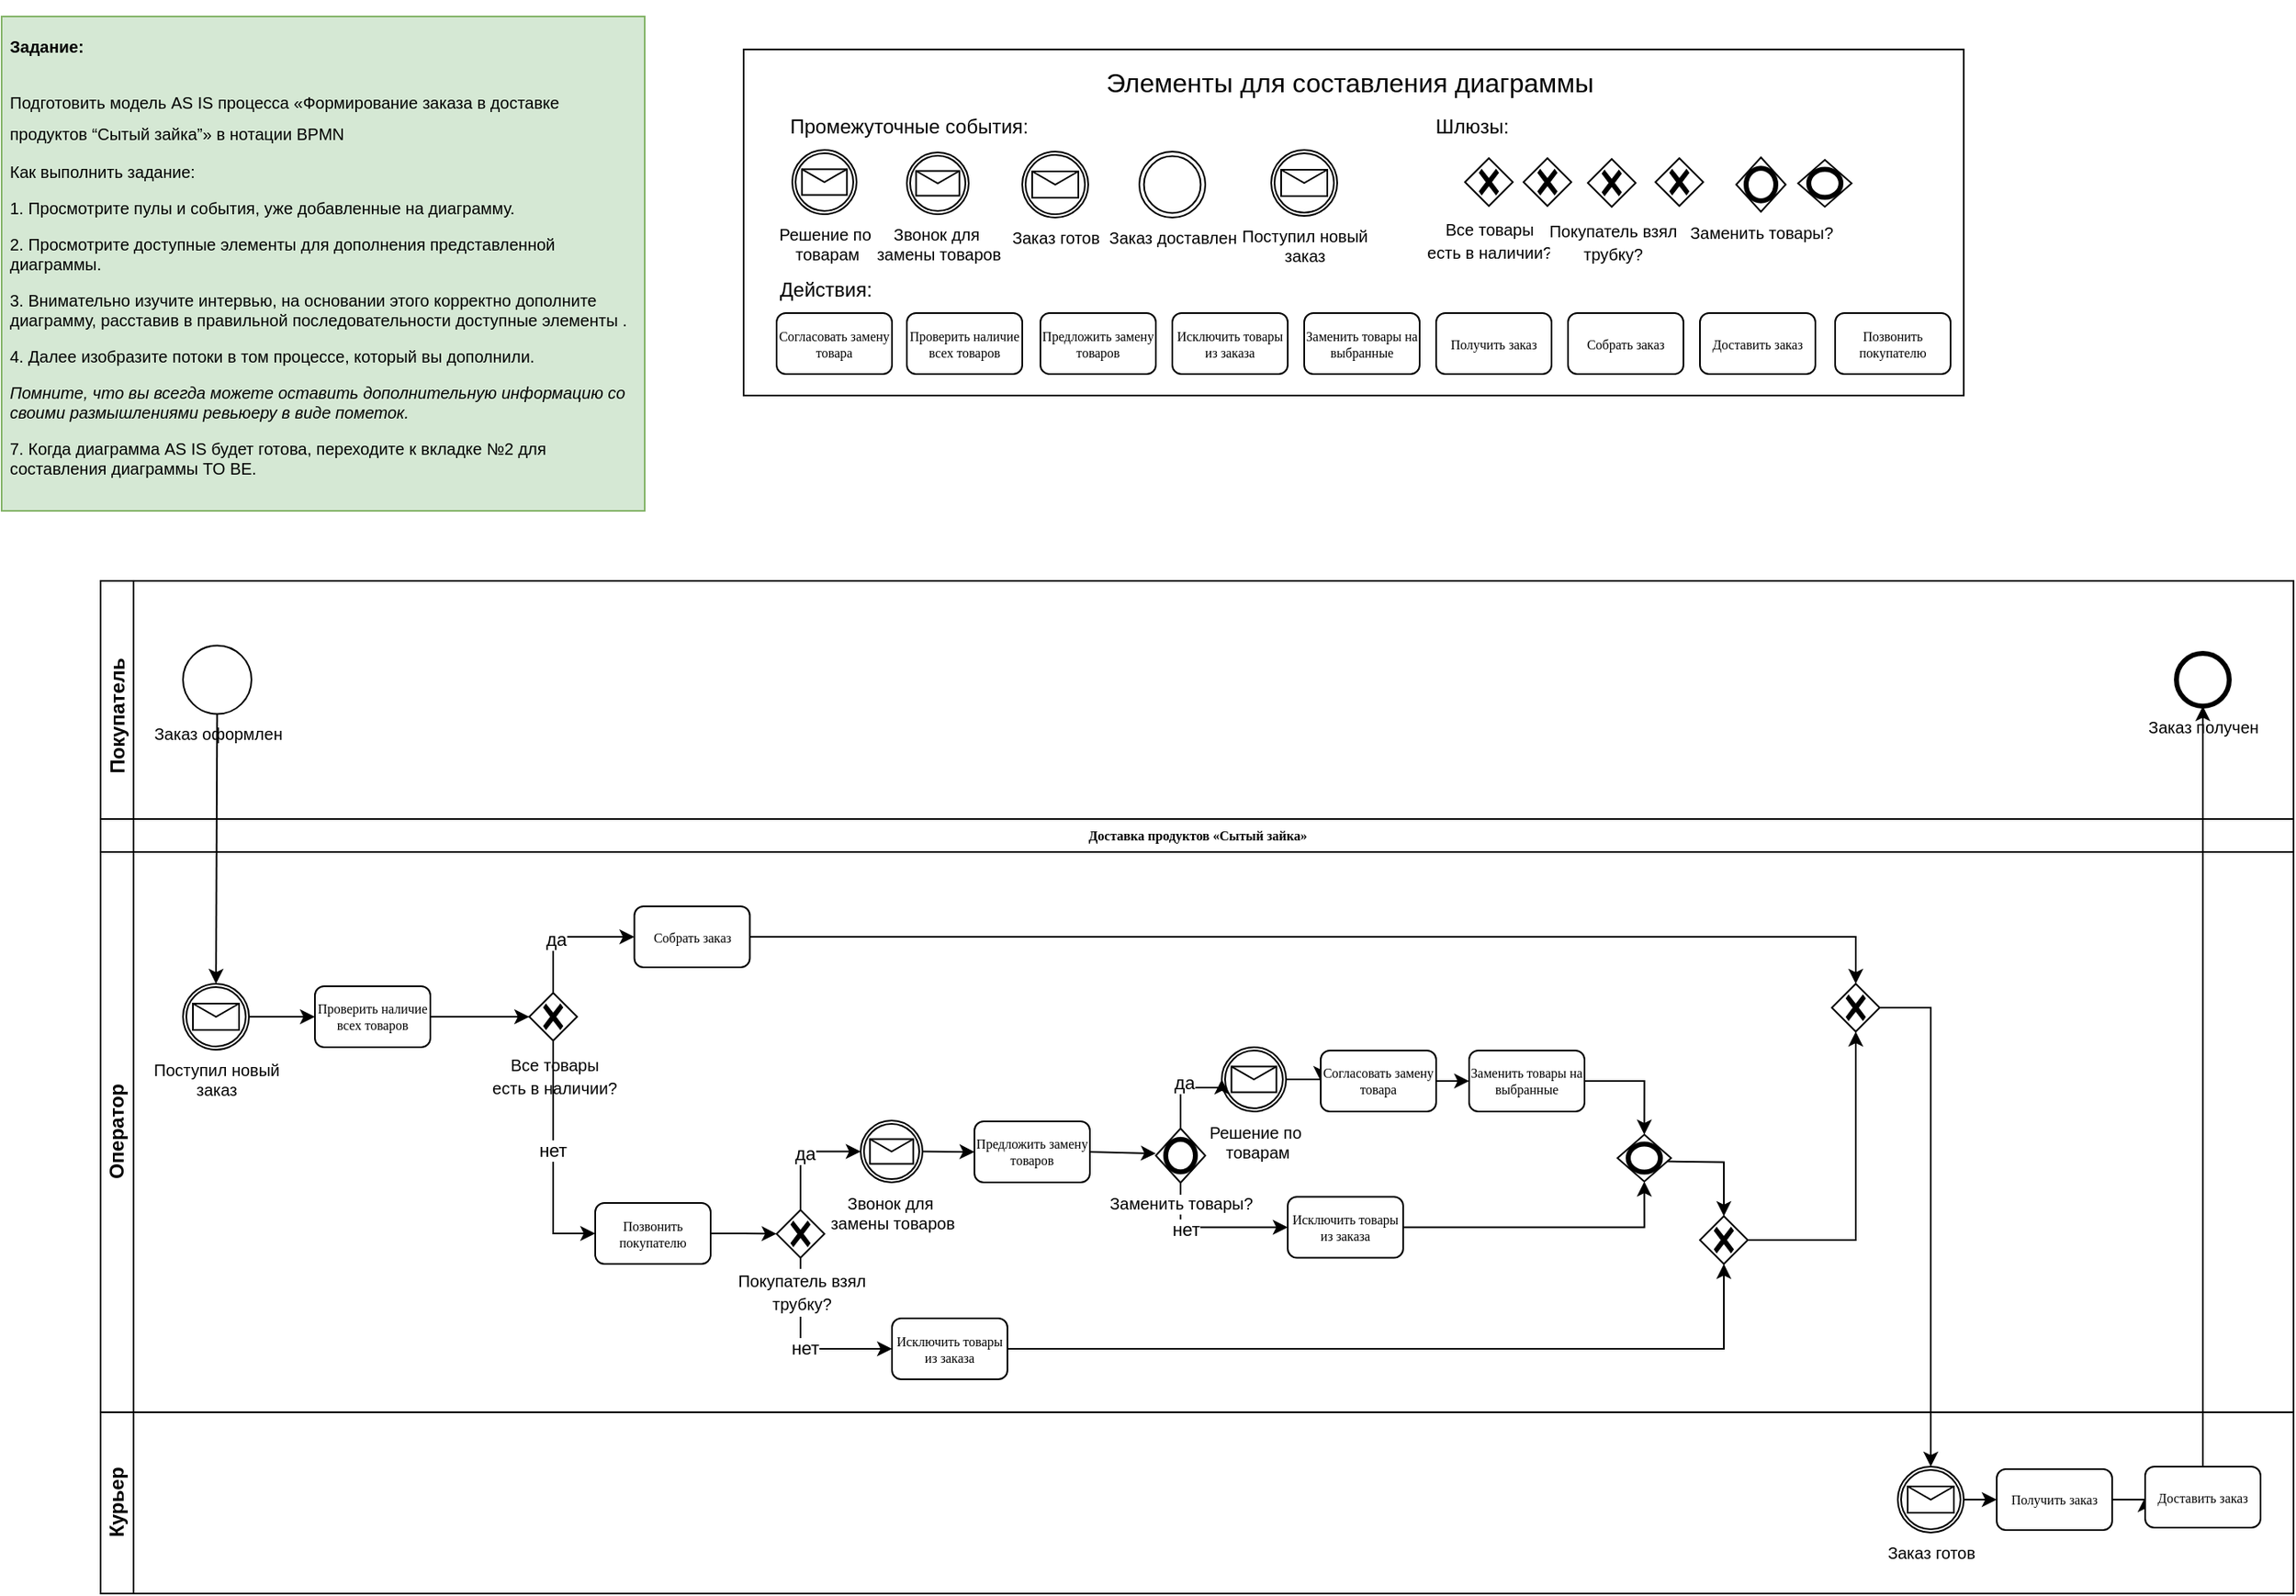<mxfile version="24.7.13" pages="3">
  <diagram name="AS IS" id="c7488fd3-1785-93aa-aadb-54a6760d102a">
    <mxGraphModel dx="1075" dy="453" grid="1" gridSize="10" guides="1" tooltips="1" connect="1" arrows="1" fold="1" page="1" pageScale="1" pageWidth="1100" pageHeight="850" background="none" math="0" shadow="0">
      <root>
        <mxCell id="0" />
        <mxCell id="1" parent="0" />
        <mxCell id="2b4e8129b02d487f-1" value="Доставка продуктов&amp;nbsp;«Сытый зайка»" style="swimlane;html=1;childLayout=stackLayout;horizontal=1;startSize=20;horizontalStack=0;rounded=0;shadow=0;labelBackgroundColor=none;strokeWidth=1;fontFamily=Verdana;fontSize=8;align=center;" parent="1" vertex="1">
          <mxGeometry x="70" y="497" width="1330" height="470" as="geometry" />
        </mxCell>
        <mxCell id="2b4e8129b02d487f-2" value="Оператор" style="swimlane;html=1;startSize=20;horizontal=0;" parent="2b4e8129b02d487f-1" vertex="1">
          <mxGeometry y="20" width="1330" height="340" as="geometry" />
        </mxCell>
        <mxCell id="2b4e8129b02d487f-20" style="edgeStyle=orthogonalEdgeStyle;rounded=0;html=1;labelBackgroundColor=none;startArrow=none;startFill=0;startSize=5;endArrow=classicThin;endFill=1;endSize=5;jettySize=auto;orthogonalLoop=1;strokeWidth=1;fontFamily=Verdana;fontSize=8" parent="2b4e8129b02d487f-2" edge="1">
          <mxGeometry relative="1" as="geometry">
            <mxPoint x="330.0" y="75.034" as="targetPoint" />
          </mxGeometry>
        </mxCell>
        <mxCell id="shUS-IorUKprp9txJhL_-51" value="Поступил новый&lt;br style=&quot;border-color: var(--border-color);&quot;&gt;заказ" style="points=[[0.145,0.145,0],[0.5,0,0],[0.855,0.145,0],[1,0.5,0],[0.855,0.855,0],[0.5,1,0],[0.145,0.855,0],[0,0.5,0]];shape=mxgraph.bpmn.event;html=1;verticalLabelPosition=bottom;labelBackgroundColor=#ffffff;verticalAlign=top;align=center;perimeter=ellipsePerimeter;outlineConnect=0;aspect=fixed;outline=catching;symbol=message;fontSize=10;" vertex="1" parent="2b4e8129b02d487f-2">
          <mxGeometry x="50" y="80" width="40" height="40" as="geometry" />
        </mxCell>
        <mxCell id="shUS-IorUKprp9txJhL_-142" style="edgeStyle=orthogonalEdgeStyle;rounded=0;orthogonalLoop=1;jettySize=auto;html=1;entryX=0;entryY=0.5;entryDx=0;entryDy=0;exitX=0.5;exitY=0;exitDx=0;exitDy=0;exitPerimeter=0;" edge="1" parent="2b4e8129b02d487f-2" source="shUS-IorUKprp9txJhL_-54" target="shUS-IorUKprp9txJhL_-141">
          <mxGeometry relative="1" as="geometry" />
        </mxCell>
        <mxCell id="shUS-IorUKprp9txJhL_-143" value="да" style="edgeLabel;html=1;align=center;verticalAlign=middle;resizable=0;points=[];" vertex="1" connectable="0" parent="shUS-IorUKprp9txJhL_-142">
          <mxGeometry x="-0.147" y="-1" relative="1" as="geometry">
            <mxPoint as="offset" />
          </mxGeometry>
        </mxCell>
        <mxCell id="shUS-IorUKprp9txJhL_-54" value="&lt;font style=&quot;font-size: 10px;&quot;&gt;Все товары&lt;br&gt;есть в наличии?&lt;/font&gt;" style="points=[[0.25,0.25,0],[0.5,0,0],[0.75,0.25,0],[1,0.5,0],[0.75,0.75,0],[0.5,1,0],[0.25,0.75,0],[0,0.5,0]];shape=mxgraph.bpmn.gateway2;html=1;verticalLabelPosition=bottom;labelBackgroundColor=#ffffff;verticalAlign=top;align=center;perimeter=rhombusPerimeter;outlineConnect=0;outline=none;symbol=none;gwType=exclusive;strokeWidth=1;fillColor=none;" vertex="1" parent="2b4e8129b02d487f-2">
          <mxGeometry x="260" y="85.5" width="29" height="29" as="geometry" />
        </mxCell>
        <mxCell id="shUS-IorUKprp9txJhL_-55" value="" style="endArrow=classic;html=1;rounded=0;entryX=0;entryY=0.5;entryDx=0;entryDy=0;entryPerimeter=0;exitX=1;exitY=0.5;exitDx=0;exitDy=0;exitPerimeter=0;" edge="1" parent="2b4e8129b02d487f-2" source="shUS-IorUKprp9txJhL_-113" target="shUS-IorUKprp9txJhL_-54">
          <mxGeometry width="50" height="50" relative="1" as="geometry">
            <mxPoint x="90" y="98" as="sourcePoint" />
            <mxPoint x="140" y="48" as="targetPoint" />
          </mxGeometry>
        </mxCell>
        <mxCell id="shUS-IorUKprp9txJhL_-108" value="" style="points=[[0.25,0.25,0],[0.5,0,0],[0.75,0.25,0],[1,0.5,0],[0.75,0.75,0],[0.5,1,0],[0.25,0.75,0],[0,0.5,0]];shape=mxgraph.bpmn.gateway2;html=1;verticalLabelPosition=bottom;labelBackgroundColor=#ffffff;verticalAlign=top;align=center;perimeter=rhombusPerimeter;outlineConnect=0;outline=none;symbol=none;gwType=exclusive;strokeWidth=1;fillColor=none;" vertex="1" parent="2b4e8129b02d487f-2">
          <mxGeometry x="1050" y="80" width="29" height="29" as="geometry" />
        </mxCell>
        <mxCell id="shUS-IorUKprp9txJhL_-111" style="edgeStyle=orthogonalEdgeStyle;rounded=0;orthogonalLoop=1;jettySize=auto;html=1;exitX=0.5;exitY=1;exitDx=0;exitDy=0;exitPerimeter=0;entryX=0;entryY=0.5;entryDx=0;entryDy=0;" edge="1" parent="2b4e8129b02d487f-2" source="shUS-IorUKprp9txJhL_-54" target="shUS-IorUKprp9txJhL_-151">
          <mxGeometry relative="1" as="geometry">
            <mxPoint x="310" y="231.75" as="targetPoint" />
          </mxGeometry>
        </mxCell>
        <mxCell id="shUS-IorUKprp9txJhL_-115" value="нет" style="edgeLabel;html=1;align=center;verticalAlign=middle;resizable=0;points=[];" vertex="1" connectable="0" parent="shUS-IorUKprp9txJhL_-111">
          <mxGeometry x="-0.064" y="-1" relative="1" as="geometry">
            <mxPoint as="offset" />
          </mxGeometry>
        </mxCell>
        <mxCell id="shUS-IorUKprp9txJhL_-113" value="Проверить наличие всех товаров&lt;span style=&quot;color: rgba(0, 0, 0, 0); font-family: monospace; font-size: 0px; text-align: start; text-wrap: nowrap;&quot;&gt;%3CmxGraphModel%3E%3Croot%3E%3CmxCell%20id%3D%220%22%2F%3E%3CmxCell%20id%3D%221%22%20parent%3D%220%22%2F%3E%3CmxCell%20id%3D%222%22%20value%3D%22%D0%97%D0%B2%D0%BE%D0%BD%D0%BE%D0%BA%20%D0%B4%D0%BB%D1%8F%26amp%3Bnbsp%3B%26lt%3Bbr%20style%3D%26quot%3Bborder-color%3A%20var(--border-color)%3B%26quot%3B%26gt%3B%26lt%3Bfont%20style%3D%26quot%3Bborder-color%3A%20var(--border-color)%3B%26quot%3B%26gt%3B%D0%B7%D0%B0%D0%BC%D0%B5%D0%BD%D1%8B%20%D1%82%D0%BE%D0%B2%D0%B0%D1%80%D0%BE%D0%B2%26lt%3B%2Ffont%26gt%3B%22%20style%3D%22points%3D%5B%5B0.145%2C0.145%2C0%5D%2C%5B0.5%2C0%2C0%5D%2C%5B0.855%2C0.145%2C0%5D%2C%5B1%2C0.5%2C0%5D%2C%5B0.855%2C0.855%2C0%5D%2C%5B0.5%2C1%2C0%5D%2C%5B0.145%2C0.855%2C0%5D%2C%5B0%2C0.5%2C0%5D%5D%3Bshape%3Dmxgraph.bpmn.event%3Bhtml%3D1%3BverticalLabelPosition%3Dbottom%3BlabelBackgroundColor%3D%23ffffff%3BverticalAlign%3Dtop%3Balign%3Dcenter%3Bperimeter%3DellipsePerimeter%3BoutlineConnect%3D0%3Baspect%3Dfixed%3Boutline%3Dcatching%3Bsymbol%3Dmessage%3BfontSize%3D10%3B%22%20vertex%3D%221%22%20parent%3D%221%22%3E%3CmxGeometry%20x%3D%22559%22%20y%3D%2292.5%22%20width%3D%2237.5%22%20height%3D%2237.5%22%20as%3D%22geometry%22%2F%3E%3C%2FmxCell%3E%3C%2Froot%3E%3C%2FmxGraphModel%3E&lt;/span&gt;" style="rounded=1;whiteSpace=wrap;html=1;shadow=0;labelBackgroundColor=none;strokeWidth=1;fontFamily=Verdana;fontSize=8;align=center;" vertex="1" parent="2b4e8129b02d487f-2">
          <mxGeometry x="130" y="81.5" width="70" height="37" as="geometry" />
        </mxCell>
        <mxCell id="shUS-IorUKprp9txJhL_-114" value="" style="endArrow=classic;html=1;rounded=0;entryX=0;entryY=0.5;entryDx=0;entryDy=0;entryPerimeter=0;exitX=1;exitY=0.5;exitDx=0;exitDy=0;exitPerimeter=0;" edge="1" parent="2b4e8129b02d487f-2" source="shUS-IorUKprp9txJhL_-51" target="shUS-IorUKprp9txJhL_-113">
          <mxGeometry width="50" height="50" relative="1" as="geometry">
            <mxPoint x="160" y="617" as="sourcePoint" />
            <mxPoint x="330" y="617" as="targetPoint" />
          </mxGeometry>
        </mxCell>
        <mxCell id="shUS-IorUKprp9txJhL_-141" value="Собрать заказ" style="rounded=1;whiteSpace=wrap;html=1;shadow=0;labelBackgroundColor=none;strokeWidth=1;fontFamily=Verdana;fontSize=8;align=center;" vertex="1" parent="2b4e8129b02d487f-2">
          <mxGeometry x="323.75" y="33" width="70" height="37" as="geometry" />
        </mxCell>
        <mxCell id="JuGA9uo2uOLxQDSCTEVF-2" value="Покупатель" style="swimlane;startSize=20;horizontal=0;html=1;whiteSpace=wrap;strokeWidth=1;fillColor=none;" parent="2b4e8129b02d487f-2" vertex="1">
          <mxGeometry y="-164.5" width="1330" height="164.5" as="geometry" />
        </mxCell>
        <mxCell id="JuGA9uo2uOLxQDSCTEVF-29" value="Заказ получен" style="points=[[0.145,0.145,0],[0.5,0,0],[0.855,0.145,0],[1,0.5,0],[0.855,0.855,0],[0.5,1,0],[0.145,0.855,0],[0,0.5,0]];shape=mxgraph.bpmn.event;html=1;verticalLabelPosition=bottom;labelBackgroundColor=#ffffff;verticalAlign=top;align=center;perimeter=ellipsePerimeter;outlineConnect=0;aspect=fixed;outline=end;symbol=terminate2;strokeWidth=1;fontSize=10;fillColor=none;" parent="JuGA9uo2uOLxQDSCTEVF-2" vertex="1">
          <mxGeometry x="1259" y="44" width="32" height="32" as="geometry" />
        </mxCell>
        <mxCell id="Usv9IhuviYST43XJOTmN-9" value="Заказ оформлен" style="points=[[0.145,0.145,0],[0.5,0,0],[0.855,0.145,0],[1,0.5,0],[0.855,0.855,0],[0.5,1,0],[0.145,0.855,0],[0,0.5,0]];shape=mxgraph.bpmn.event;html=1;verticalLabelPosition=bottom;labelBackgroundColor=#ffffff;verticalAlign=top;align=center;perimeter=ellipsePerimeter;outlineConnect=0;aspect=fixed;outline=standard;symbol=general;fontSize=10;" parent="JuGA9uo2uOLxQDSCTEVF-2" vertex="1">
          <mxGeometry x="50" y="39.25" width="41.5" height="41.5" as="geometry" />
        </mxCell>
        <mxCell id="shUS-IorUKprp9txJhL_-52" value="" style="endArrow=classic;html=1;rounded=0;entryX=0.5;entryY=0;entryDx=0;entryDy=0;entryPerimeter=0;" edge="1" parent="2b4e8129b02d487f-2" source="Usv9IhuviYST43XJOTmN-9" target="shUS-IorUKprp9txJhL_-51">
          <mxGeometry width="50" height="50" relative="1" as="geometry">
            <mxPoint x="80" y="-27" as="sourcePoint" />
            <mxPoint x="70" y="53" as="targetPoint" />
          </mxGeometry>
        </mxCell>
        <mxCell id="shUS-IorUKprp9txJhL_-144" style="edgeStyle=orthogonalEdgeStyle;rounded=0;orthogonalLoop=1;jettySize=auto;html=1;exitX=1;exitY=0.5;exitDx=0;exitDy=0;entryX=0.5;entryY=0;entryDx=0;entryDy=0;entryPerimeter=0;" edge="1" parent="2b4e8129b02d487f-2" source="shUS-IorUKprp9txJhL_-141" target="shUS-IorUKprp9txJhL_-108">
          <mxGeometry relative="1" as="geometry" />
        </mxCell>
        <mxCell id="shUS-IorUKprp9txJhL_-157" style="edgeStyle=orthogonalEdgeStyle;rounded=0;orthogonalLoop=1;jettySize=auto;html=1;exitX=0.5;exitY=1;exitDx=0;exitDy=0;exitPerimeter=0;entryX=0;entryY=0.5;entryDx=0;entryDy=0;" edge="1" parent="2b4e8129b02d487f-2" source="shUS-IorUKprp9txJhL_-146" target="shUS-IorUKprp9txJhL_-156">
          <mxGeometry relative="1" as="geometry" />
        </mxCell>
        <mxCell id="shUS-IorUKprp9txJhL_-158" value="нет" style="edgeLabel;html=1;align=center;verticalAlign=middle;resizable=0;points=[];" vertex="1" connectable="0" parent="shUS-IorUKprp9txJhL_-157">
          <mxGeometry x="0.025" y="1" relative="1" as="geometry">
            <mxPoint as="offset" />
          </mxGeometry>
        </mxCell>
        <mxCell id="shUS-IorUKprp9txJhL_-146" value="&lt;span style=&quot;font-size: 10px;&quot;&gt;Покупатель взял &lt;br&gt;трубку?&lt;/span&gt;" style="points=[[0.25,0.25,0],[0.5,0,0],[0.75,0.25,0],[1,0.5,0],[0.75,0.75,0],[0.5,1,0],[0.25,0.75,0],[0,0.5,0]];shape=mxgraph.bpmn.gateway2;html=1;verticalLabelPosition=bottom;labelBackgroundColor=#ffffff;verticalAlign=top;align=center;perimeter=rhombusPerimeter;outlineConnect=0;outline=none;symbol=none;gwType=exclusive;strokeWidth=1;fillColor=none;" vertex="1" parent="2b4e8129b02d487f-2">
          <mxGeometry x="410" y="217.25" width="29" height="29" as="geometry" />
        </mxCell>
        <mxCell id="shUS-IorUKprp9txJhL_-147" value="" style="edgeStyle=orthogonalEdgeStyle;rounded=0;orthogonalLoop=1;jettySize=auto;html=1;exitX=1;exitY=0.5;exitDx=0;exitDy=0;exitPerimeter=0;entryX=0;entryY=0.5;entryDx=0;entryDy=0;entryPerimeter=0;" edge="1" parent="2b4e8129b02d487f-2" source="shUS-IorUKprp9txJhL_-151" target="shUS-IorUKprp9txJhL_-146">
          <mxGeometry relative="1" as="geometry">
            <mxPoint x="338" y="749" as="sourcePoint" />
            <mxPoint x="605" y="702" as="targetPoint" />
          </mxGeometry>
        </mxCell>
        <mxCell id="shUS-IorUKprp9txJhL_-148" value="" style="points=[[0.25,0.25,0],[0.5,0,0],[0.75,0.25,0],[1,0.5,0],[0.75,0.75,0],[0.5,1,0],[0.25,0.75,0],[0,0.5,0]];shape=mxgraph.bpmn.gateway2;html=1;verticalLabelPosition=bottom;labelBackgroundColor=#ffffff;verticalAlign=top;align=center;perimeter=rhombusPerimeter;outlineConnect=0;outline=none;symbol=none;gwType=exclusive;strokeWidth=1;fillColor=none;" vertex="1" parent="2b4e8129b02d487f-2">
          <mxGeometry x="970" y="221" width="29" height="29" as="geometry" />
        </mxCell>
        <mxCell id="shUS-IorUKprp9txJhL_-151" value="Позвонить покупателю" style="rounded=1;whiteSpace=wrap;html=1;shadow=0;labelBackgroundColor=none;strokeWidth=1;fontFamily=Verdana;fontSize=8;align=center;" vertex="1" parent="2b4e8129b02d487f-2">
          <mxGeometry x="300" y="213" width="70" height="37" as="geometry" />
        </mxCell>
        <mxCell id="shUS-IorUKprp9txJhL_-154" value="Звонок для&amp;nbsp;&lt;br style=&quot;border-color: var(--border-color);&quot;&gt;&lt;font style=&quot;border-color: var(--border-color);&quot;&gt;замены товаров&lt;/font&gt;" style="points=[[0.145,0.145,0],[0.5,0,0],[0.855,0.145,0],[1,0.5,0],[0.855,0.855,0],[0.5,1,0],[0.145,0.855,0],[0,0.5,0]];shape=mxgraph.bpmn.event;html=1;verticalLabelPosition=bottom;labelBackgroundColor=#ffffff;verticalAlign=top;align=center;perimeter=ellipsePerimeter;outlineConnect=0;aspect=fixed;outline=catching;symbol=message;fontSize=10;" vertex="1" parent="2b4e8129b02d487f-2">
          <mxGeometry x="461" y="163" width="37.5" height="37.5" as="geometry" />
        </mxCell>
        <mxCell id="shUS-IorUKprp9txJhL_-156" value="Исключить товары из заказа" style="rounded=1;whiteSpace=wrap;html=1;shadow=0;labelBackgroundColor=none;strokeWidth=1;fontFamily=Verdana;fontSize=8;align=center;" vertex="1" parent="2b4e8129b02d487f-2">
          <mxGeometry x="480" y="283" width="70" height="37" as="geometry" />
        </mxCell>
        <mxCell id="shUS-IorUKprp9txJhL_-159" style="edgeStyle=orthogonalEdgeStyle;rounded=0;orthogonalLoop=1;jettySize=auto;html=1;exitX=0.5;exitY=0;exitDx=0;exitDy=0;exitPerimeter=0;entryX=0;entryY=0.5;entryDx=0;entryDy=0;entryPerimeter=0;" edge="1" parent="2b4e8129b02d487f-2" source="shUS-IorUKprp9txJhL_-146" target="shUS-IorUKprp9txJhL_-154">
          <mxGeometry relative="1" as="geometry" />
        </mxCell>
        <mxCell id="shUS-IorUKprp9txJhL_-160" value="да" style="edgeLabel;html=1;align=center;verticalAlign=middle;resizable=0;points=[];" vertex="1" connectable="0" parent="shUS-IorUKprp9txJhL_-159">
          <mxGeometry x="0.055" y="-1" relative="1" as="geometry">
            <mxPoint as="offset" />
          </mxGeometry>
        </mxCell>
        <mxCell id="shUS-IorUKprp9txJhL_-161" value="Предложить замену товаров" style="rounded=1;whiteSpace=wrap;html=1;shadow=0;labelBackgroundColor=none;strokeWidth=1;fontFamily=Verdana;fontSize=8;align=center;" vertex="1" parent="2b4e8129b02d487f-2">
          <mxGeometry x="530" y="163.5" width="70" height="37" as="geometry" />
        </mxCell>
        <mxCell id="shUS-IorUKprp9txJhL_-165" value="" style="endArrow=classic;html=1;rounded=0;entryX=0;entryY=0.5;entryDx=0;entryDy=0;exitX=1;exitY=0.5;exitDx=0;exitDy=0;exitPerimeter=0;" edge="1" parent="2b4e8129b02d487f-2" source="shUS-IorUKprp9txJhL_-154" target="shUS-IorUKprp9txJhL_-161">
          <mxGeometry width="50" height="50" relative="1" as="geometry">
            <mxPoint x="480" y="273" as="sourcePoint" />
            <mxPoint x="530" y="223" as="targetPoint" />
          </mxGeometry>
        </mxCell>
        <mxCell id="shUS-IorUKprp9txJhL_-166" value="" style="endArrow=classic;html=1;rounded=0;entryX=0;entryY=0.5;entryDx=0;entryDy=0;entryPerimeter=0;exitX=1;exitY=0.5;exitDx=0;exitDy=0;" edge="1" parent="2b4e8129b02d487f-2" source="shUS-IorUKprp9txJhL_-161">
          <mxGeometry width="50" height="50" relative="1" as="geometry">
            <mxPoint x="460" y="283" as="sourcePoint" />
            <mxPoint x="640" y="183" as="targetPoint" />
          </mxGeometry>
        </mxCell>
        <mxCell id="shUS-IorUKprp9txJhL_-169" style="edgeStyle=orthogonalEdgeStyle;rounded=0;orthogonalLoop=1;jettySize=auto;html=1;exitX=1;exitY=0.5;exitDx=0;exitDy=0;entryX=0.5;entryY=0;entryDx=0;entryDy=0;entryPerimeter=0;" edge="1" parent="2b4e8129b02d487f-2" target="shUS-IorUKprp9txJhL_-148">
          <mxGeometry relative="1" as="geometry">
            <mxPoint x="950" y="187.75" as="sourcePoint" />
          </mxGeometry>
        </mxCell>
        <mxCell id="shUS-IorUKprp9txJhL_-170" style="edgeStyle=orthogonalEdgeStyle;rounded=0;orthogonalLoop=1;jettySize=auto;html=1;exitX=1;exitY=0.5;exitDx=0;exitDy=0;entryX=0.5;entryY=1;entryDx=0;entryDy=0;entryPerimeter=0;" edge="1" parent="2b4e8129b02d487f-2" source="shUS-IorUKprp9txJhL_-156" target="shUS-IorUKprp9txJhL_-148">
          <mxGeometry relative="1" as="geometry" />
        </mxCell>
        <mxCell id="shUS-IorUKprp9txJhL_-171" style="edgeStyle=orthogonalEdgeStyle;rounded=0;orthogonalLoop=1;jettySize=auto;html=1;exitX=1;exitY=0.5;exitDx=0;exitDy=0;exitPerimeter=0;entryX=0.5;entryY=1;entryDx=0;entryDy=0;entryPerimeter=0;" edge="1" parent="2b4e8129b02d487f-2" source="shUS-IorUKprp9txJhL_-148" target="shUS-IorUKprp9txJhL_-108">
          <mxGeometry relative="1" as="geometry" />
        </mxCell>
        <mxCell id="shUS-IorUKprp9txJhL_-184" style="edgeStyle=orthogonalEdgeStyle;rounded=0;orthogonalLoop=1;jettySize=auto;html=1;exitX=0.5;exitY=1;exitDx=0;exitDy=0;exitPerimeter=0;entryX=0;entryY=0.5;entryDx=0;entryDy=0;" edge="1" parent="2b4e8129b02d487f-2" source="shUS-IorUKprp9txJhL_-173" target="shUS-IorUKprp9txJhL_-176">
          <mxGeometry relative="1" as="geometry" />
        </mxCell>
        <mxCell id="shUS-IorUKprp9txJhL_-221" value="нет" style="edgeLabel;html=1;align=center;verticalAlign=middle;resizable=0;points=[];" vertex="1" connectable="0" parent="shUS-IorUKprp9txJhL_-184">
          <mxGeometry x="-0.35" y="-1" relative="1" as="geometry">
            <mxPoint as="offset" />
          </mxGeometry>
        </mxCell>
        <mxCell id="shUS-IorUKprp9txJhL_-173" value="Заменить товары?" style="points=[[0.25,0.25,0],[0.5,0,0],[0.75,0.25,0],[1,0.5,0],[0.75,0.75,0],[0.5,1,0],[0.25,0.75,0],[0,0.5,0]];shape=mxgraph.bpmn.gateway2;html=1;verticalLabelPosition=bottom;labelBackgroundColor=#ffffff;verticalAlign=top;align=center;perimeter=rhombusPerimeter;outlineConnect=0;outline=end;symbol=general;strokeWidth=1;fontSize=10;fillColor=none;" vertex="1" parent="2b4e8129b02d487f-2">
          <mxGeometry x="640" y="167.75" width="30" height="33" as="geometry" />
        </mxCell>
        <mxCell id="shUS-IorUKprp9txJhL_-174" value="" style="points=[[0.25,0.25,0],[0.5,0,0],[0.75,0.25,0],[1,0.5,0],[0.75,0.75,0],[0.5,1,0],[0.25,0.75,0],[0,0.5,0]];shape=mxgraph.bpmn.gateway2;html=1;verticalLabelPosition=bottom;labelBackgroundColor=#ffffff;verticalAlign=top;align=center;perimeter=rhombusPerimeter;outlineConnect=0;outline=end;symbol=general;strokeWidth=1;fontSize=10;fillColor=none;" vertex="1" parent="2b4e8129b02d487f-2">
          <mxGeometry x="920" y="171.5" width="32.5" height="28.5" as="geometry" />
        </mxCell>
        <mxCell id="shUS-IorUKprp9txJhL_-181" style="edgeStyle=orthogonalEdgeStyle;rounded=0;orthogonalLoop=1;jettySize=auto;html=1;exitX=1;exitY=0.5;exitDx=0;exitDy=0;exitPerimeter=0;entryX=0;entryY=0.5;entryDx=0;entryDy=0;" edge="1" parent="2b4e8129b02d487f-2" source="shUS-IorUKprp9txJhL_-175" target="shUS-IorUKprp9txJhL_-177">
          <mxGeometry relative="1" as="geometry" />
        </mxCell>
        <mxCell id="shUS-IorUKprp9txJhL_-175" value="Решение по&lt;br&gt;&amp;nbsp;товарам" style="points=[[0.145,0.145,0],[0.5,0,0],[0.855,0.145,0],[1,0.5,0],[0.855,0.855,0],[0.5,1,0],[0.145,0.855,0],[0,0.5,0]];shape=mxgraph.bpmn.event;html=1;verticalLabelPosition=bottom;labelBackgroundColor=#ffffff;verticalAlign=top;align=center;perimeter=ellipsePerimeter;outlineConnect=0;aspect=fixed;outline=catching;symbol=message;strokeWidth=1;fontSize=10;fillColor=none;" vertex="1" parent="2b4e8129b02d487f-2">
          <mxGeometry x="680" y="118.5" width="39" height="39" as="geometry" />
        </mxCell>
        <mxCell id="shUS-IorUKprp9txJhL_-176" value="Исключить товары из заказа" style="rounded=1;whiteSpace=wrap;html=1;shadow=0;labelBackgroundColor=none;strokeWidth=1;fontFamily=Verdana;fontSize=8;align=center;" vertex="1" parent="2b4e8129b02d487f-2">
          <mxGeometry x="720" y="209.25" width="70" height="37" as="geometry" />
        </mxCell>
        <mxCell id="shUS-IorUKprp9txJhL_-182" style="edgeStyle=orthogonalEdgeStyle;rounded=0;orthogonalLoop=1;jettySize=auto;html=1;exitX=1;exitY=0.5;exitDx=0;exitDy=0;entryX=0;entryY=0.5;entryDx=0;entryDy=0;" edge="1" parent="2b4e8129b02d487f-2" source="shUS-IorUKprp9txJhL_-177" target="shUS-IorUKprp9txJhL_-178">
          <mxGeometry relative="1" as="geometry" />
        </mxCell>
        <mxCell id="shUS-IorUKprp9txJhL_-177" value="Согласовать замену товара" style="rounded=1;whiteSpace=wrap;html=1;shadow=0;labelBackgroundColor=none;strokeWidth=1;fontFamily=Verdana;fontSize=8;align=center;" vertex="1" parent="2b4e8129b02d487f-2">
          <mxGeometry x="740" y="120.5" width="70" height="37" as="geometry" />
        </mxCell>
        <mxCell id="shUS-IorUKprp9txJhL_-178" value="Заменить товары на выбранные" style="rounded=1;whiteSpace=wrap;html=1;shadow=0;labelBackgroundColor=none;strokeWidth=1;fontFamily=Verdana;fontSize=8;align=center;" vertex="1" parent="2b4e8129b02d487f-2">
          <mxGeometry x="830" y="120.5" width="70" height="37" as="geometry" />
        </mxCell>
        <mxCell id="shUS-IorUKprp9txJhL_-180" style="edgeStyle=orthogonalEdgeStyle;rounded=0;orthogonalLoop=1;jettySize=auto;html=1;exitX=0.5;exitY=0;exitDx=0;exitDy=0;exitPerimeter=0;entryX=0;entryY=0.5;entryDx=0;entryDy=0;entryPerimeter=0;" edge="1" parent="2b4e8129b02d487f-2" source="shUS-IorUKprp9txJhL_-173" target="shUS-IorUKprp9txJhL_-175">
          <mxGeometry relative="1" as="geometry">
            <Array as="points">
              <mxPoint x="655" y="143" />
              <mxPoint x="680" y="143" />
            </Array>
          </mxGeometry>
        </mxCell>
        <mxCell id="shUS-IorUKprp9txJhL_-220" value="да" style="edgeLabel;html=1;align=center;verticalAlign=middle;resizable=0;points=[];" vertex="1" connectable="0" parent="shUS-IorUKprp9txJhL_-180">
          <mxGeometry x="-0.023" y="3" relative="1" as="geometry">
            <mxPoint as="offset" />
          </mxGeometry>
        </mxCell>
        <mxCell id="shUS-IorUKprp9txJhL_-183" style="edgeStyle=orthogonalEdgeStyle;rounded=0;orthogonalLoop=1;jettySize=auto;html=1;exitX=1;exitY=0.5;exitDx=0;exitDy=0;entryX=0.5;entryY=0;entryDx=0;entryDy=0;entryPerimeter=0;" edge="1" parent="2b4e8129b02d487f-2" source="shUS-IorUKprp9txJhL_-178" target="shUS-IorUKprp9txJhL_-174">
          <mxGeometry relative="1" as="geometry" />
        </mxCell>
        <mxCell id="shUS-IorUKprp9txJhL_-185" style="edgeStyle=orthogonalEdgeStyle;rounded=0;orthogonalLoop=1;jettySize=auto;html=1;exitX=1;exitY=0.5;exitDx=0;exitDy=0;entryX=0.5;entryY=1;entryDx=0;entryDy=0;entryPerimeter=0;" edge="1" parent="2b4e8129b02d487f-2" source="shUS-IorUKprp9txJhL_-176" target="shUS-IorUKprp9txJhL_-174">
          <mxGeometry relative="1" as="geometry" />
        </mxCell>
        <mxCell id="2b4e8129b02d487f-3" value="Курьер" style="swimlane;html=1;startSize=20;horizontal=0;" parent="2b4e8129b02d487f-1" vertex="1">
          <mxGeometry y="360" width="1330" height="110" as="geometry" />
        </mxCell>
        <mxCell id="shUS-IorUKprp9txJhL_-217" style="edgeStyle=orthogonalEdgeStyle;rounded=0;orthogonalLoop=1;jettySize=auto;html=1;exitX=1;exitY=0.5;exitDx=0;exitDy=0;exitPerimeter=0;entryX=0;entryY=0.5;entryDx=0;entryDy=0;" edge="1" parent="2b4e8129b02d487f-3" source="shUS-IorUKprp9txJhL_-186" target="shUS-IorUKprp9txJhL_-187">
          <mxGeometry relative="1" as="geometry" />
        </mxCell>
        <mxCell id="shUS-IorUKprp9txJhL_-186" value="Заказ готов" style="points=[[0.145,0.145,0],[0.5,0,0],[0.855,0.145,0],[1,0.5,0],[0.855,0.855,0],[0.5,1,0],[0.145,0.855,0],[0,0.5,0]];shape=mxgraph.bpmn.event;html=1;verticalLabelPosition=bottom;labelBackgroundColor=#ffffff;verticalAlign=top;align=center;perimeter=ellipsePerimeter;outlineConnect=0;aspect=fixed;outline=catching;symbol=message;fontSize=10;" vertex="1" parent="2b4e8129b02d487f-3">
          <mxGeometry x="1090" y="33" width="40" height="40" as="geometry" />
        </mxCell>
        <mxCell id="shUS-IorUKprp9txJhL_-218" style="edgeStyle=orthogonalEdgeStyle;rounded=0;orthogonalLoop=1;jettySize=auto;html=1;exitX=1;exitY=0.5;exitDx=0;exitDy=0;entryX=0;entryY=0.5;entryDx=0;entryDy=0;" edge="1" parent="2b4e8129b02d487f-3" source="shUS-IorUKprp9txJhL_-187" target="shUS-IorUKprp9txJhL_-213">
          <mxGeometry relative="1" as="geometry" />
        </mxCell>
        <mxCell id="shUS-IorUKprp9txJhL_-187" value="Получить заказ" style="rounded=1;whiteSpace=wrap;html=1;shadow=0;labelBackgroundColor=none;strokeWidth=1;fontFamily=Verdana;fontSize=8;align=center;" vertex="1" parent="2b4e8129b02d487f-3">
          <mxGeometry x="1150" y="34.5" width="70" height="37" as="geometry" />
        </mxCell>
        <mxCell id="shUS-IorUKprp9txJhL_-213" value="Доставить заказ" style="rounded=1;whiteSpace=wrap;html=1;shadow=0;labelBackgroundColor=none;strokeWidth=1;fontFamily=Verdana;fontSize=8;align=center;" vertex="1" parent="2b4e8129b02d487f-3">
          <mxGeometry x="1240" y="33" width="70" height="37" as="geometry" />
        </mxCell>
        <mxCell id="shUS-IorUKprp9txJhL_-216" style="edgeStyle=orthogonalEdgeStyle;rounded=0;orthogonalLoop=1;jettySize=auto;html=1;exitX=1;exitY=0.5;exitDx=0;exitDy=0;exitPerimeter=0;entryX=0.5;entryY=0;entryDx=0;entryDy=0;entryPerimeter=0;" edge="1" parent="2b4e8129b02d487f-1" source="shUS-IorUKprp9txJhL_-108" target="shUS-IorUKprp9txJhL_-186">
          <mxGeometry relative="1" as="geometry" />
        </mxCell>
        <mxCell id="shUS-IorUKprp9txJhL_-219" style="edgeStyle=orthogonalEdgeStyle;rounded=0;orthogonalLoop=1;jettySize=auto;html=1;exitX=0.5;exitY=0;exitDx=0;exitDy=0;entryX=0.5;entryY=1;entryDx=0;entryDy=0;entryPerimeter=0;" edge="1" parent="2b4e8129b02d487f-1" source="shUS-IorUKprp9txJhL_-213" target="JuGA9uo2uOLxQDSCTEVF-29">
          <mxGeometry relative="1" as="geometry" />
        </mxCell>
        <mxCell id="7K3_q5ZA2IJRwI0mDJJV-9" value="" style="group" parent="1" vertex="1" connectable="0">
          <mxGeometry x="460" y="30" width="740" height="210" as="geometry" />
        </mxCell>
        <mxCell id="7K3_q5ZA2IJRwI0mDJJV-2" value="&lt;font style=&quot;font-size: 16px;&quot;&gt;Элементы для составления диаграммы&amp;nbsp;&lt;/font&gt;" style="rounded=0;whiteSpace=wrap;html=1;fontSize=20;align=center;verticalAlign=top;" parent="7K3_q5ZA2IJRwI0mDJJV-9" vertex="1">
          <mxGeometry width="740" height="210" as="geometry" />
        </mxCell>
        <mxCell id="JuGA9uo2uOLxQDSCTEVF-17" value="Согласовать замену товара" style="rounded=1;whiteSpace=wrap;html=1;shadow=0;labelBackgroundColor=none;strokeWidth=1;fontFamily=Verdana;fontSize=8;align=center;" parent="7K3_q5ZA2IJRwI0mDJJV-9" vertex="1">
          <mxGeometry x="20" y="160" width="70" height="37" as="geometry" />
        </mxCell>
        <mxCell id="7K3_q5ZA2IJRwI0mDJJV-4" value="&lt;font style=&quot;font-size: 12px;&quot;&gt;Промежуточные события:&lt;/font&gt;" style="text;html=1;strokeColor=none;fillColor=none;align=center;verticalAlign=middle;whiteSpace=wrap;rounded=0;fontSize=16;" parent="7K3_q5ZA2IJRwI0mDJJV-9" vertex="1">
          <mxGeometry x="21" y="30" width="159" height="30" as="geometry" />
        </mxCell>
        <mxCell id="JuGA9uo2uOLxQDSCTEVF-39" value="Решение по&lt;br&gt;&amp;nbsp;товарам" style="points=[[0.145,0.145,0],[0.5,0,0],[0.855,0.145,0],[1,0.5,0],[0.855,0.855,0],[0.5,1,0],[0.145,0.855,0],[0,0.5,0]];shape=mxgraph.bpmn.event;html=1;verticalLabelPosition=bottom;labelBackgroundColor=#ffffff;verticalAlign=top;align=center;perimeter=ellipsePerimeter;outlineConnect=0;aspect=fixed;outline=catching;symbol=message;strokeWidth=1;fontSize=10;fillColor=none;" parent="7K3_q5ZA2IJRwI0mDJJV-9" vertex="1">
          <mxGeometry x="29.5" y="61" width="39" height="39" as="geometry" />
        </mxCell>
        <mxCell id="JuGA9uo2uOLxQDSCTEVF-27" value="Заказ доставлен" style="points=[[0.145,0.145,0],[0.5,0,0],[0.855,0.145,0],[1,0.5,0],[0.855,0.855,0],[0.5,1,0],[0.145,0.855,0],[0,0.5,0]];shape=mxgraph.bpmn.event;html=1;verticalLabelPosition=bottom;labelBackgroundColor=#ffffff;verticalAlign=top;align=center;perimeter=ellipsePerimeter;outlineConnect=0;aspect=fixed;outline=throwing;symbol=general;strokeWidth=1;fontSize=10;fillColor=none;" parent="7K3_q5ZA2IJRwI0mDJJV-9" vertex="1">
          <mxGeometry x="240" y="62" width="40" height="40" as="geometry" />
        </mxCell>
        <mxCell id="7K3_q5ZA2IJRwI0mDJJV-5" value="&lt;font style=&quot;font-size: 12px;&quot;&gt;Действия:&lt;/font&gt;" style="text;html=1;strokeColor=none;fillColor=none;align=center;verticalAlign=middle;whiteSpace=wrap;rounded=0;fontSize=16;" parent="7K3_q5ZA2IJRwI0mDJJV-9" vertex="1">
          <mxGeometry x="20" y="129" width="60" height="30" as="geometry" />
        </mxCell>
        <mxCell id="7K3_q5ZA2IJRwI0mDJJV-6" value="&lt;font style=&quot;font-size: 12px;&quot;&gt;Шлюзы:&lt;/font&gt;" style="text;html=1;strokeColor=none;fillColor=none;align=center;verticalAlign=middle;whiteSpace=wrap;rounded=0;fontSize=16;" parent="7K3_q5ZA2IJRwI0mDJJV-9" vertex="1">
          <mxGeometry x="412" y="30" width="60" height="30" as="geometry" />
        </mxCell>
        <mxCell id="JuGA9uo2uOLxQDSCTEVF-9" value="&lt;font style=&quot;font-size: 10px;&quot;&gt;Все товары&lt;br&gt;есть в наличии?&lt;/font&gt;" style="points=[[0.25,0.25,0],[0.5,0,0],[0.75,0.25,0],[1,0.5,0],[0.75,0.75,0],[0.5,1,0],[0.25,0.75,0],[0,0.5,0]];shape=mxgraph.bpmn.gateway2;html=1;verticalLabelPosition=bottom;labelBackgroundColor=#ffffff;verticalAlign=top;align=center;perimeter=rhombusPerimeter;outlineConnect=0;outline=none;symbol=none;gwType=exclusive;strokeWidth=1;fillColor=none;" parent="7K3_q5ZA2IJRwI0mDJJV-9" vertex="1">
          <mxGeometry x="437.5" y="66" width="29" height="29" as="geometry" />
        </mxCell>
        <mxCell id="JuGA9uo2uOLxQDSCTEVF-21" value="Заменить товары?" style="points=[[0.25,0.25,0],[0.5,0,0],[0.75,0.25,0],[1,0.5,0],[0.75,0.75,0],[0.5,1,0],[0.25,0.75,0],[0,0.5,0]];shape=mxgraph.bpmn.gateway2;html=1;verticalLabelPosition=bottom;labelBackgroundColor=#ffffff;verticalAlign=top;align=center;perimeter=rhombusPerimeter;outlineConnect=0;outline=end;symbol=general;strokeWidth=1;fontSize=10;fillColor=none;" parent="7K3_q5ZA2IJRwI0mDJJV-9" vertex="1">
          <mxGeometry x="602" y="65.5" width="30" height="33" as="geometry" />
        </mxCell>
        <mxCell id="2b4e8129b02d487f-6" value="Проверить наличие всех товаров&lt;span style=&quot;color: rgba(0, 0, 0, 0); font-family: monospace; font-size: 0px; text-align: start; text-wrap: nowrap;&quot;&gt;%3CmxGraphModel%3E%3Croot%3E%3CmxCell%20id%3D%220%22%2F%3E%3CmxCell%20id%3D%221%22%20parent%3D%220%22%2F%3E%3CmxCell%20id%3D%222%22%20value%3D%22%D0%97%D0%B2%D0%BE%D0%BD%D0%BE%D0%BA%20%D0%B4%D0%BB%D1%8F%26amp%3Bnbsp%3B%26lt%3Bbr%20style%3D%26quot%3Bborder-color%3A%20var(--border-color)%3B%26quot%3B%26gt%3B%26lt%3Bfont%20style%3D%26quot%3Bborder-color%3A%20var(--border-color)%3B%26quot%3B%26gt%3B%D0%B7%D0%B0%D0%BC%D0%B5%D0%BD%D1%8B%20%D1%82%D0%BE%D0%B2%D0%B0%D1%80%D0%BE%D0%B2%26lt%3B%2Ffont%26gt%3B%22%20style%3D%22points%3D%5B%5B0.145%2C0.145%2C0%5D%2C%5B0.5%2C0%2C0%5D%2C%5B0.855%2C0.145%2C0%5D%2C%5B1%2C0.5%2C0%5D%2C%5B0.855%2C0.855%2C0%5D%2C%5B0.5%2C1%2C0%5D%2C%5B0.145%2C0.855%2C0%5D%2C%5B0%2C0.5%2C0%5D%5D%3Bshape%3Dmxgraph.bpmn.event%3Bhtml%3D1%3BverticalLabelPosition%3Dbottom%3BlabelBackgroundColor%3D%23ffffff%3BverticalAlign%3Dtop%3Balign%3Dcenter%3Bperimeter%3DellipsePerimeter%3BoutlineConnect%3D0%3Baspect%3Dfixed%3Boutline%3Dcatching%3Bsymbol%3Dmessage%3BfontSize%3D10%3B%22%20vertex%3D%221%22%20parent%3D%221%22%3E%3CmxGeometry%20x%3D%22559%22%20y%3D%2292.5%22%20width%3D%2237.5%22%20height%3D%2237.5%22%20as%3D%22geometry%22%2F%3E%3C%2FmxCell%3E%3C%2Froot%3E%3C%2FmxGraphModel%3E&lt;/span&gt;" style="rounded=1;whiteSpace=wrap;html=1;shadow=0;labelBackgroundColor=none;strokeWidth=1;fontFamily=Verdana;fontSize=8;align=center;" parent="7K3_q5ZA2IJRwI0mDJJV-9" vertex="1">
          <mxGeometry x="99" y="160" width="70" height="37" as="geometry" />
        </mxCell>
        <mxCell id="JuGA9uo2uOLxQDSCTEVF-11" value="Предложить замену товаров" style="rounded=1;whiteSpace=wrap;html=1;shadow=0;labelBackgroundColor=none;strokeWidth=1;fontFamily=Verdana;fontSize=8;align=center;" parent="7K3_q5ZA2IJRwI0mDJJV-9" vertex="1">
          <mxGeometry x="180" y="160" width="70" height="37" as="geometry" />
        </mxCell>
        <mxCell id="JuGA9uo2uOLxQDSCTEVF-20" value="Исключить товары из заказа" style="rounded=1;whiteSpace=wrap;html=1;shadow=0;labelBackgroundColor=none;strokeWidth=1;fontFamily=Verdana;fontSize=8;align=center;" parent="7K3_q5ZA2IJRwI0mDJJV-9" vertex="1">
          <mxGeometry x="260" y="160" width="70" height="37" as="geometry" />
        </mxCell>
        <mxCell id="JuGA9uo2uOLxQDSCTEVF-19" value="Заменить товары на выбранные" style="rounded=1;whiteSpace=wrap;html=1;shadow=0;labelBackgroundColor=none;strokeWidth=1;fontFamily=Verdana;fontSize=8;align=center;" parent="7K3_q5ZA2IJRwI0mDJJV-9" vertex="1">
          <mxGeometry x="340" y="160" width="70" height="37" as="geometry" />
        </mxCell>
        <mxCell id="7K3_q5ZA2IJRwI0mDJJV-8" value="Получить заказ" style="rounded=1;whiteSpace=wrap;html=1;shadow=0;labelBackgroundColor=none;strokeWidth=1;fontFamily=Verdana;fontSize=8;align=center;" parent="7K3_q5ZA2IJRwI0mDJJV-9" vertex="1">
          <mxGeometry x="420" y="160" width="70" height="37" as="geometry" />
        </mxCell>
        <mxCell id="JuGA9uo2uOLxQDSCTEVF-10" value="Собрать заказ" style="rounded=1;whiteSpace=wrap;html=1;shadow=0;labelBackgroundColor=none;strokeWidth=1;fontFamily=Verdana;fontSize=8;align=center;" parent="7K3_q5ZA2IJRwI0mDJJV-9" vertex="1">
          <mxGeometry x="500" y="160" width="70" height="37" as="geometry" />
        </mxCell>
        <mxCell id="JuGA9uo2uOLxQDSCTEVF-26" value="Доставить заказ" style="rounded=1;whiteSpace=wrap;html=1;shadow=0;labelBackgroundColor=none;strokeWidth=1;fontFamily=Verdana;fontSize=8;align=center;" parent="7K3_q5ZA2IJRwI0mDJJV-9" vertex="1">
          <mxGeometry x="580" y="160" width="70" height="37" as="geometry" />
        </mxCell>
        <mxCell id="Usv9IhuviYST43XJOTmN-3" value="&lt;span style=&quot;font-size: 10px;&quot;&gt;Покупатель взял &lt;br&gt;трубку?&lt;/span&gt;" style="points=[[0.25,0.25,0],[0.5,0,0],[0.75,0.25,0],[1,0.5,0],[0.75,0.75,0],[0.5,1,0],[0.25,0.75,0],[0,0.5,0]];shape=mxgraph.bpmn.gateway2;html=1;verticalLabelPosition=bottom;labelBackgroundColor=#ffffff;verticalAlign=top;align=center;perimeter=rhombusPerimeter;outlineConnect=0;outline=none;symbol=none;gwType=exclusive;strokeWidth=1;fillColor=none;" parent="7K3_q5ZA2IJRwI0mDJJV-9" vertex="1">
          <mxGeometry x="512" y="66.5" width="29" height="29" as="geometry" />
        </mxCell>
        <mxCell id="Usv9IhuviYST43XJOTmN-4" value="" style="points=[[0.25,0.25,0],[0.5,0,0],[0.75,0.25,0],[1,0.5,0],[0.75,0.75,0],[0.5,1,0],[0.25,0.75,0],[0,0.5,0]];shape=mxgraph.bpmn.gateway2;html=1;verticalLabelPosition=bottom;labelBackgroundColor=#ffffff;verticalAlign=top;align=center;perimeter=rhombusPerimeter;outlineConnect=0;outline=none;symbol=none;gwType=exclusive;strokeWidth=1;fillColor=none;" parent="7K3_q5ZA2IJRwI0mDJJV-9" vertex="1">
          <mxGeometry x="473" y="66" width="29" height="29" as="geometry" />
        </mxCell>
        <mxCell id="Usv9IhuviYST43XJOTmN-5" value="" style="points=[[0.25,0.25,0],[0.5,0,0],[0.75,0.25,0],[1,0.5,0],[0.75,0.75,0],[0.5,1,0],[0.25,0.75,0],[0,0.5,0]];shape=mxgraph.bpmn.gateway2;html=1;verticalLabelPosition=bottom;labelBackgroundColor=#ffffff;verticalAlign=top;align=center;perimeter=rhombusPerimeter;outlineConnect=0;outline=none;symbol=none;gwType=exclusive;strokeWidth=1;fillColor=none;" parent="7K3_q5ZA2IJRwI0mDJJV-9" vertex="1">
          <mxGeometry x="553" y="66" width="29" height="29" as="geometry" />
        </mxCell>
        <mxCell id="Usv9IhuviYST43XJOTmN-7" value="" style="points=[[0.25,0.25,0],[0.5,0,0],[0.75,0.25,0],[1,0.5,0],[0.75,0.75,0],[0.5,1,0],[0.25,0.75,0],[0,0.5,0]];shape=mxgraph.bpmn.gateway2;html=1;verticalLabelPosition=bottom;labelBackgroundColor=#ffffff;verticalAlign=top;align=center;perimeter=rhombusPerimeter;outlineConnect=0;outline=end;symbol=general;strokeWidth=1;fontSize=10;fillColor=none;" parent="7K3_q5ZA2IJRwI0mDJJV-9" vertex="1">
          <mxGeometry x="639.5" y="67" width="32.5" height="28.5" as="geometry" />
        </mxCell>
        <mxCell id="Usv9IhuviYST43XJOTmN-13" value="Звонок для&amp;nbsp;&lt;br style=&quot;border-color: var(--border-color);&quot;&gt;&lt;font style=&quot;border-color: var(--border-color);&quot;&gt;замены товаров&lt;/font&gt;" style="points=[[0.145,0.145,0],[0.5,0,0],[0.855,0.145,0],[1,0.5,0],[0.855,0.855,0],[0.5,1,0],[0.145,0.855,0],[0,0.5,0]];shape=mxgraph.bpmn.event;html=1;verticalLabelPosition=bottom;labelBackgroundColor=#ffffff;verticalAlign=top;align=center;perimeter=ellipsePerimeter;outlineConnect=0;aspect=fixed;outline=catching;symbol=message;fontSize=10;" parent="7K3_q5ZA2IJRwI0mDJJV-9" vertex="1">
          <mxGeometry x="99" y="62.5" width="37.5" height="37.5" as="geometry" />
        </mxCell>
        <mxCell id="Usv9IhuviYST43XJOTmN-12" value="Заказ готов" style="points=[[0.145,0.145,0],[0.5,0,0],[0.855,0.145,0],[1,0.5,0],[0.855,0.855,0],[0.5,1,0],[0.145,0.855,0],[0,0.5,0]];shape=mxgraph.bpmn.event;html=1;verticalLabelPosition=bottom;labelBackgroundColor=#ffffff;verticalAlign=top;align=center;perimeter=ellipsePerimeter;outlineConnect=0;aspect=fixed;outline=catching;symbol=message;fontSize=10;" parent="7K3_q5ZA2IJRwI0mDJJV-9" vertex="1">
          <mxGeometry x="169" y="62" width="40" height="40" as="geometry" />
        </mxCell>
        <mxCell id="Usv9IhuviYST43XJOTmN-14" value="Поступил новый&lt;br style=&quot;border-color: var(--border-color);&quot;&gt;заказ" style="points=[[0.145,0.145,0],[0.5,0,0],[0.855,0.145,0],[1,0.5,0],[0.855,0.855,0],[0.5,1,0],[0.145,0.855,0],[0,0.5,0]];shape=mxgraph.bpmn.event;html=1;verticalLabelPosition=bottom;labelBackgroundColor=#ffffff;verticalAlign=top;align=center;perimeter=ellipsePerimeter;outlineConnect=0;aspect=fixed;outline=catching;symbol=message;fontSize=10;" parent="7K3_q5ZA2IJRwI0mDJJV-9" vertex="1">
          <mxGeometry x="320" y="61" width="40" height="40" as="geometry" />
        </mxCell>
        <mxCell id="M19Zvm760lLPR7ln0LaB-6" value="Позвонить покупателю" style="rounded=1;whiteSpace=wrap;html=1;shadow=0;labelBackgroundColor=none;strokeWidth=1;fontFamily=Verdana;fontSize=8;align=center;" parent="7K3_q5ZA2IJRwI0mDJJV-9" vertex="1">
          <mxGeometry x="662" y="160" width="70" height="37" as="geometry" />
        </mxCell>
        <mxCell id="7K3_q5ZA2IJRwI0mDJJV-10" value="&lt;p style=&quot;line-height: 80%;&quot;&gt;&lt;/p&gt;&lt;h1 style=&quot;line-height: 0%;&quot;&gt;&lt;font style=&quot;font-size: 10px;&quot;&gt;Задание:&lt;/font&gt;&lt;/h1&gt;&lt;font style=&quot;font-size: 10px;&quot;&gt;Подготовить модель AS IS процесса «Формирование заказа в доставке продуктов “Сытый зайка”» в нотации BPMN&lt;br&gt;&lt;/font&gt;&lt;p style=&quot;font-size: 10px;&quot;&gt;&lt;font style=&quot;font-size: 10px;&quot;&gt;Как выполнить задание:&lt;/font&gt;&lt;/p&gt;&lt;p style=&quot;font-size: 10px;&quot;&gt;&lt;font style=&quot;font-size: 10px;&quot;&gt;1. Просмотрите пулы и события, уже добавленные на диаграмму.&lt;/font&gt;&lt;/p&gt;&lt;p style=&quot;font-size: 10px;&quot;&gt;&lt;font style=&quot;font-size: 10px;&quot;&gt;2. Просмотрите доступные элементы для дополнения представленной диаграммы.&amp;nbsp;&lt;/font&gt;&lt;/p&gt;&lt;p style=&quot;font-size: 10px;&quot;&gt;&lt;font style=&quot;font-size: 10px;&quot;&gt;3. Внимательно изучите интервью, на основании этого корректно дополните диаграмму, расставив в правильной последовательности доступные элементы .&lt;/font&gt;&lt;/p&gt;&lt;p style=&quot;font-size: 10px;&quot;&gt;&lt;span style=&quot;background-color: initial;&quot;&gt;&lt;font style=&quot;font-size: 10px;&quot;&gt;4. Далее изобразите потоки в том процессе, который вы дополнили.&amp;nbsp;&lt;/font&gt;&lt;/span&gt;&lt;/p&gt;&lt;p style=&quot;font-size: 10px;&quot;&gt;&lt;font style=&quot;font-size: 10px;&quot;&gt;&lt;i style=&quot;background-color: initial;&quot;&gt;Помните, что вы всегда можете оставить дополнительную информацию со своими размышлениями ревьюеру в виде пометок.&amp;nbsp;&amp;nbsp;&lt;/i&gt;&lt;br&gt;&lt;/font&gt;&lt;/p&gt;&lt;p style=&quot;font-size: 10px;&quot;&gt;&lt;font style=&quot;font-size: 10px;&quot;&gt;7. Когда диаграмма AS IS будет готова, переходите к вкладке №2 для составления диаграммы TO BE.&lt;/font&gt;&lt;/p&gt;&lt;p&gt;&lt;/p&gt;" style="text;html=1;strokeColor=#82b366;fillColor=#d5e8d4;spacing=5;spacingTop=-20;whiteSpace=wrap;overflow=hidden;rounded=0;fontSize=16;" parent="1" vertex="1">
          <mxGeometry x="10" y="10" width="390" height="300" as="geometry" />
        </mxCell>
      </root>
    </mxGraphModel>
  </diagram>
  <diagram name="TO BE" id="zTSeFMvEAtbdspOOw4vk">
    <mxGraphModel dx="910" dy="501" grid="1" gridSize="10" guides="1" tooltips="1" connect="1" arrows="1" fold="1" page="1" pageScale="1" pageWidth="1100" pageHeight="850" background="none" math="0" shadow="0">
      <root>
        <mxCell id="Q_dvvYHVvzNDzxO9pVw5-0" />
        <mxCell id="Q_dvvYHVvzNDzxO9pVw5-1" parent="Q_dvvYHVvzNDzxO9pVw5-0" />
        <mxCell id="Q_dvvYHVvzNDzxO9pVw5-2" value="Доставка продуктов&amp;nbsp;«Сытый зайка»" style="swimlane;html=1;childLayout=stackLayout;horizontal=1;startSize=20;horizontalStack=0;rounded=0;shadow=0;labelBackgroundColor=none;strokeWidth=1;fontFamily=Verdana;fontSize=8;align=center;" parent="Q_dvvYHVvzNDzxO9pVw5-1" vertex="1">
          <mxGeometry x="70" y="460" width="1780" height="340" as="geometry" />
        </mxCell>
        <mxCell id="Q_dvvYHVvzNDzxO9pVw5-3" value="Оператор" style="swimlane;html=1;startSize=20;horizontal=0;" parent="Q_dvvYHVvzNDzxO9pVw5-2" vertex="1">
          <mxGeometry y="20" width="1780" height="170" as="geometry" />
        </mxCell>
        <mxCell id="Q_dvvYHVvzNDzxO9pVw5-6" style="edgeStyle=orthogonalEdgeStyle;rounded=0;html=1;labelBackgroundColor=none;startArrow=none;startFill=0;startSize=5;endArrow=classicThin;endFill=1;endSize=5;jettySize=auto;orthogonalLoop=1;strokeWidth=1;fontFamily=Verdana;fontSize=8" parent="Q_dvvYHVvzNDzxO9pVw5-3" edge="1">
          <mxGeometry relative="1" as="geometry">
            <mxPoint x="330.0" y="75.034" as="targetPoint" />
          </mxGeometry>
        </mxCell>
        <mxCell id="Q_dvvYHVvzNDzxO9pVw5-29" value="Курьер" style="swimlane;html=1;startSize=20;horizontal=0;" parent="Q_dvvYHVvzNDzxO9pVw5-2" vertex="1">
          <mxGeometry y="190" width="1780" height="150" as="geometry" />
        </mxCell>
        <mxCell id="Q_dvvYHVvzNDzxO9pVw5-36" value="Покупатель" style="swimlane;startSize=20;horizontal=0;html=1;whiteSpace=wrap;strokeWidth=1;fillColor=none;" parent="Q_dvvYHVvzNDzxO9pVw5-1" vertex="1">
          <mxGeometry x="70" y="276" width="1780" height="156" as="geometry" />
        </mxCell>
        <mxCell id="HyHTF2Xi3SCH2UTWUuMY-0" value="Заказ сформирован" style="points=[[0.145,0.145,0],[0.5,0,0],[0.855,0.145,0],[1,0.5,0],[0.855,0.855,0],[0.5,1,0],[0.145,0.855,0],[0,0.5,0]];shape=mxgraph.bpmn.event;html=1;verticalLabelPosition=bottom;labelBackgroundColor=#ffffff;verticalAlign=top;align=center;perimeter=ellipsePerimeter;outlineConnect=0;aspect=fixed;outline=standard;symbol=general;strokeWidth=1;fontSize=10;fillColor=none;" parent="Q_dvvYHVvzNDzxO9pVw5-36" vertex="1">
          <mxGeometry x="50" y="40" width="40" height="40" as="geometry" />
        </mxCell>
        <mxCell id="Q_dvvYHVvzNDzxO9pVw5-43" value="Заказ получен" style="points=[[0.145,0.145,0],[0.5,0,0],[0.855,0.145,0],[1,0.5,0],[0.855,0.855,0],[0.5,1,0],[0.145,0.855,0],[0,0.5,0]];shape=mxgraph.bpmn.event;html=1;verticalLabelPosition=bottom;labelBackgroundColor=#ffffff;verticalAlign=top;align=center;perimeter=ellipsePerimeter;outlineConnect=0;aspect=fixed;outline=end;symbol=terminate2;strokeWidth=1;fontSize=10;fillColor=none;" parent="Q_dvvYHVvzNDzxO9pVw5-1" vertex="1">
          <mxGeometry x="1790" y="319.5" width="32" height="32" as="geometry" />
        </mxCell>
        <mxCell id="FH6jZZN8fmCdFcVaPBdx-0" value="&lt;p style=&quot;line-height: 80%;&quot;&gt;&lt;/p&gt;&lt;h1 style=&quot;line-height: 0%;&quot;&gt;&lt;font style=&quot;font-size: 10px;&quot;&gt;Задание:&lt;/font&gt;&lt;/h1&gt;&lt;font style=&quot;font-size: 10px;&quot;&gt;Подготовить модель TO BE процесса «Формирование заказа в доставке продуктов “Сытый зайка”» в нотации BPMN&lt;br&gt;&lt;/font&gt;&lt;p style=&quot;font-size: 10px; line-height: 60%;&quot;&gt;&lt;font style=&quot;font-size: 10px;&quot;&gt;Как выполнить задание:&lt;/font&gt;&lt;/p&gt;&lt;p style=&quot;font-size: 10px; line-height: 100%;&quot;&gt;&lt;font style=&quot;font-size: 10px;&quot;&gt;1.&amp;nbsp;&lt;/font&gt;Возьмите за основу диаграмму процесса AS IS на вкладке №1.&amp;nbsp;&lt;/p&gt;&lt;p style=&quot;border-color: var(--border-color); line-height: 104%;&quot;&gt;&lt;font style=&quot;border-color: var(--border-color); font-size: 10px;&quot;&gt;2. Вам необходимо составить диаграмму TO BE, при этом учесть добавление в приложение новой функции для выбора решения по отсутствующим товарам.&lt;/font&gt;&lt;/p&gt;&lt;p style=&quot;border-color: var(--border-color); font-size: 10px;&quot;&gt;&lt;font style=&quot;border-color: var(--border-color); font-size: 10px;&quot;&gt;3. В этой части задания у вас нет доступных элементов, вы создаете их самостоятельно&amp;nbsp;&lt;/font&gt;&lt;/p&gt;&lt;p style=&quot;border-color: var(--border-color); font-size: 10px;&quot;&gt;&lt;font style=&quot;border-color: var(--border-color); font-size: 10px;&quot;&gt;4. Готовый файл со всеми вкладками сохраните в формате .drawio и отправьте ревьюеру на проверку.&lt;/font&gt;&lt;/p&gt;&lt;p&gt;&lt;/p&gt;" style="text;html=1;strokeColor=#82b366;fillColor=#d5e8d4;spacing=5;spacingTop=-20;whiteSpace=wrap;overflow=hidden;rounded=0;fontSize=16;" parent="Q_dvvYHVvzNDzxO9pVw5-1" vertex="1">
          <mxGeometry x="10" y="10" width="490" height="240" as="geometry" />
        </mxCell>
      </root>
    </mxGraphModel>
  </diagram>
  <diagram id="a_MtQb8EIC7jTFKh7wlv" name="BPMN заметки">
    <mxGraphModel dx="1071" dy="589" grid="1" gridSize="10" guides="1" tooltips="1" connect="1" arrows="1" fold="1" page="1" pageScale="1" pageWidth="827" pageHeight="1169" math="0" shadow="0">
      <root>
        <mxCell id="0" />
        <mxCell id="1" parent="0" />
        <mxCell id="2qwUaoLeyyZQ_1UiVwgS-4" value="" style="edgeStyle=elbowEdgeStyle;fontSize=12;html=1;endArrow=blockThin;endFill=1;rounded=0;" edge="1" parent="1">
          <mxGeometry width="160" relative="1" as="geometry">
            <mxPoint x="400" y="120" as="sourcePoint" />
            <mxPoint x="520" y="120" as="targetPoint" />
          </mxGeometry>
        </mxCell>
        <mxCell id="2qwUaoLeyyZQ_1UiVwgS-6" value="" style="points=[[0.25,0,0],[0.5,0,0],[0.75,0,0],[1,0.25,0],[1,0.5,0],[1,0.75,0],[0.75,1,0],[0.5,1,0],[0.25,1,0],[0,0.75,0],[0,0.5,0],[0,0.25,0]];shape=mxgraph.bpmn.task;whiteSpace=wrap;rectStyle=rounded;size=10;html=1;taskMarker=abstract;fontSize=16;" vertex="1" parent="1">
          <mxGeometry x="20" y="190" width="90" height="50" as="geometry" />
        </mxCell>
        <mxCell id="2qwUaoLeyyZQ_1UiVwgS-7" value="" style="points=[[0.25,0,0],[0.5,0,0],[0.75,0,0],[1,0.25,0],[1,0.5,0],[1,0.75,0],[0.75,1,0],[0.5,1,0],[0.25,1,0],[0,0.75,0],[0,0.5,0],[0,0.25,0]];shape=mxgraph.bpmn.task;whiteSpace=wrap;rectStyle=rounded;size=10;html=1;taskMarker=abstract;isLoopSub=1;fontSize=16;" vertex="1" parent="1">
          <mxGeometry x="20" y="270" width="90" height="50" as="geometry" />
        </mxCell>
        <mxCell id="2qwUaoLeyyZQ_1UiVwgS-8" value="" style="points=[[0.145,0.145,0],[0.5,0,0],[0.855,0.145,0],[1,0.5,0],[0.855,0.855,0],[0.5,1,0],[0.145,0.855,0],[0,0.5,0]];shape=mxgraph.bpmn.event;html=1;verticalLabelPosition=bottom;labelBackgroundColor=#ffffff;verticalAlign=top;align=center;perimeter=ellipsePerimeter;outlineConnect=0;aspect=fixed;outline=standard;symbol=general;fontSize=16;" vertex="1" parent="1">
          <mxGeometry x="401" y="190" width="50" height="50" as="geometry" />
        </mxCell>
        <mxCell id="2qwUaoLeyyZQ_1UiVwgS-9" value="" style="points=[[0.145,0.145,0],[0.5,0,0],[0.855,0.145,0],[1,0.5,0],[0.855,0.855,0],[0.5,1,0],[0.145,0.855,0],[0,0.5,0]];shape=mxgraph.bpmn.event;html=1;verticalLabelPosition=bottom;labelBackgroundColor=#ffffff;verticalAlign=top;align=center;perimeter=ellipsePerimeter;outlineConnect=0;aspect=fixed;outline=throwing;symbol=general;fontSize=16;" vertex="1" parent="1">
          <mxGeometry x="401" y="270" width="50" height="50" as="geometry" />
        </mxCell>
        <mxCell id="2qwUaoLeyyZQ_1UiVwgS-10" value="" style="points=[[0.145,0.145,0],[0.5,0,0],[0.855,0.145,0],[1,0.5,0],[0.855,0.855,0],[0.5,1,0],[0.145,0.855,0],[0,0.5,0]];shape=mxgraph.bpmn.event;html=1;verticalLabelPosition=bottom;labelBackgroundColor=#ffffff;verticalAlign=top;align=center;perimeter=ellipsePerimeter;outlineConnect=0;aspect=fixed;outline=end;symbol=terminate2;fontSize=16;" vertex="1" parent="1">
          <mxGeometry x="401" y="350" width="50" height="50" as="geometry" />
        </mxCell>
        <mxCell id="2qwUaoLeyyZQ_1UiVwgS-11" value="" style="points=[[0.145,0.145,0],[0.5,0,0],[0.855,0.145,0],[1,0.5,0],[0.855,0.855,0],[0.5,1,0],[0.145,0.855,0],[0,0.5,0]];shape=mxgraph.bpmn.event;html=1;verticalLabelPosition=bottom;labelBackgroundColor=#ffffff;verticalAlign=top;align=center;perimeter=ellipsePerimeter;outlineConnect=0;aspect=fixed;outline=throwing;symbol=message;fontSize=16;" vertex="1" parent="1">
          <mxGeometry x="401" y="430" width="50" height="50" as="geometry" />
        </mxCell>
        <mxCell id="2qwUaoLeyyZQ_1UiVwgS-12" value="" style="points=[[0.145,0.145,0],[0.5,0,0],[0.855,0.145,0],[1,0.5,0],[0.855,0.855,0],[0.5,1,0],[0.145,0.855,0],[0,0.5,0]];shape=mxgraph.bpmn.event;html=1;verticalLabelPosition=bottom;labelBackgroundColor=#ffffff;verticalAlign=top;align=center;perimeter=ellipsePerimeter;outlineConnect=0;aspect=fixed;outline=standard;symbol=timer;fontSize=16;" vertex="1" parent="1">
          <mxGeometry x="401" y="510" width="50" height="50" as="geometry" />
        </mxCell>
        <mxCell id="2qwUaoLeyyZQ_1UiVwgS-13" value="" style="points=[[0.25,0.25,0],[0.5,0,0],[0.75,0.25,0],[1,0.5,0],[0.75,0.75,0],[0.5,1,0],[0.25,0.75,0],[0,0.5,0]];shape=mxgraph.bpmn.gateway2;html=1;verticalLabelPosition=bottom;labelBackgroundColor=#ffffff;verticalAlign=top;align=center;perimeter=rhombusPerimeter;outlineConnect=0;outline=none;symbol=none;gwType=exclusive;fontSize=16;" vertex="1" parent="1">
          <mxGeometry x="41" y="438" width="50" height="50" as="geometry" />
        </mxCell>
        <mxCell id="2qwUaoLeyyZQ_1UiVwgS-14" value="" style="points=[[0.25,0.25,0],[0.5,0,0],[0.75,0.25,0],[1,0.5,0],[0.75,0.75,0],[0.5,1,0],[0.25,0.75,0],[0,0.5,0]];shape=mxgraph.bpmn.gateway2;html=1;verticalLabelPosition=bottom;labelBackgroundColor=#ffffff;verticalAlign=top;align=center;perimeter=rhombusPerimeter;outlineConnect=0;outline=end;symbol=general;fontSize=16;" vertex="1" parent="1">
          <mxGeometry x="41" y="518" width="50" height="50" as="geometry" />
        </mxCell>
        <mxCell id="2qwUaoLeyyZQ_1UiVwgS-15" value="" style="points=[[0.25,0.25,0],[0.5,0,0],[0.75,0.25,0],[1,0.5,0],[0.75,0.75,0],[0.5,1,0],[0.25,0.75,0],[0,0.5,0]];shape=mxgraph.bpmn.gateway2;html=1;verticalLabelPosition=bottom;labelBackgroundColor=#ffffff;verticalAlign=top;align=center;perimeter=rhombusPerimeter;outlineConnect=0;outline=none;symbol=none;gwType=parallel;fontSize=16;" vertex="1" parent="1">
          <mxGeometry x="41" y="598" width="50" height="50" as="geometry" />
        </mxCell>
        <mxCell id="2qwUaoLeyyZQ_1UiVwgS-16" value="&lt;h1&gt;&lt;b style=&quot;border-color: var(--border-color);&quot;&gt;&lt;font style=&quot;font-size: 18px;&quot;&gt;BPMN. Наиболее распространенные элементы&lt;/font&gt;&lt;/b&gt;&lt;br&gt;&lt;/h1&gt;" style="text;html=1;strokeColor=none;fillColor=none;spacing=5;spacingTop=-20;whiteSpace=wrap;overflow=hidden;rounded=0;fontSize=16;align=center;" vertex="1" parent="1">
          <mxGeometry x="188" y="10" width="451" height="60" as="geometry" />
        </mxCell>
        <mxCell id="2qwUaoLeyyZQ_1UiVwgS-17" value="- начальное событие" style="text;html=1;strokeColor=none;fillColor=none;align=left;verticalAlign=middle;whiteSpace=wrap;rounded=0;fontSize=16;" vertex="1" parent="1">
          <mxGeometry x="471" y="200" width="230" height="30" as="geometry" />
        </mxCell>
        <mxCell id="2qwUaoLeyyZQ_1UiVwgS-18" value="- промежуточное событие" style="text;html=1;strokeColor=none;fillColor=none;align=left;verticalAlign=middle;whiteSpace=wrap;rounded=0;fontSize=16;" vertex="1" parent="1">
          <mxGeometry x="471" y="280" width="250" height="30" as="geometry" />
        </mxCell>
        <mxCell id="2qwUaoLeyyZQ_1UiVwgS-19" value="- конечное событие" style="text;html=1;strokeColor=none;fillColor=none;align=left;verticalAlign=middle;whiteSpace=wrap;rounded=0;fontSize=16;" vertex="1" parent="1">
          <mxGeometry x="471" y="360" width="170" height="30" as="geometry" />
        </mxCell>
        <mxCell id="2qwUaoLeyyZQ_1UiVwgS-20" value="- сообщение" style="text;html=1;strokeColor=none;fillColor=none;align=left;verticalAlign=middle;whiteSpace=wrap;rounded=0;fontSize=16;" vertex="1" parent="1">
          <mxGeometry x="471" y="440" width="170" height="30" as="geometry" />
        </mxCell>
        <mxCell id="2qwUaoLeyyZQ_1UiVwgS-21" value="- таймер" style="text;html=1;strokeColor=none;fillColor=none;align=left;verticalAlign=middle;whiteSpace=wrap;rounded=0;fontSize=16;" vertex="1" parent="1">
          <mxGeometry x="471" y="520" width="170" height="30" as="geometry" />
        </mxCell>
        <mxCell id="eJI23vzdxuldbTUaO5t--1" value="- задача" style="text;html=1;strokeColor=none;fillColor=none;align=left;verticalAlign=middle;whiteSpace=wrap;rounded=0;fontSize=16;" vertex="1" parent="1">
          <mxGeometry x="120" y="200" width="230" height="30" as="geometry" />
        </mxCell>
        <mxCell id="eJI23vzdxuldbTUaO5t--2" value="- свёрнутый подпроцесс" style="text;html=1;strokeColor=none;fillColor=none;align=left;verticalAlign=middle;whiteSpace=wrap;rounded=0;fontSize=16;" vertex="1" parent="1">
          <mxGeometry x="120" y="280" width="230" height="30" as="geometry" />
        </mxCell>
        <mxCell id="eJI23vzdxuldbTUaO5t--3" value="" style="points=[[0.25,0,0],[0.5,0,0],[0.75,0,0],[1,0.25,0],[1,0.5,0],[1,0.75,0],[0.75,1,0],[0.5,1,0],[0.25,1,0],[0,0.75,0],[0,0.5,0],[0,0.25,0]];shape=mxgraph.bpmn.task;whiteSpace=wrap;rectStyle=rounded;size=10;html=1;taskMarker=abstract;isLoopStandard=1;fontSize=18;" vertex="1" parent="1">
          <mxGeometry x="20" y="350" width="90" height="50" as="geometry" />
        </mxCell>
        <mxCell id="eJI23vzdxuldbTUaO5t--4" value="- циклическое действие" style="text;html=1;strokeColor=none;fillColor=none;align=left;verticalAlign=middle;whiteSpace=wrap;rounded=0;fontSize=16;" vertex="1" parent="1">
          <mxGeometry x="120" y="360" width="230" height="30" as="geometry" />
        </mxCell>
        <mxCell id="eJI23vzdxuldbTUaO5t--5" value="" style="dashed=1;dashPattern=8 4;endArrow=blockThin;endFill=1;startArrow=oval;startFill=0;endSize=6;startSize=4;html=1;rounded=0;fontSize=18;" edge="1" parent="1">
          <mxGeometry width="160" relative="1" as="geometry">
            <mxPoint x="400" y="80" as="sourcePoint" />
            <mxPoint x="520" y="80.5" as="targetPoint" />
          </mxGeometry>
        </mxCell>
        <mxCell id="eJI23vzdxuldbTUaO5t--6" value="- поток сообщений" style="text;html=1;strokeColor=none;fillColor=none;align=left;verticalAlign=middle;whiteSpace=wrap;rounded=0;fontSize=16;" vertex="1" parent="1">
          <mxGeometry x="540" y="70" width="230" height="30" as="geometry" />
        </mxCell>
        <mxCell id="eJI23vzdxuldbTUaO5t--7" value="- поток последовательности" style="text;html=1;strokeColor=none;fillColor=none;align=left;verticalAlign=middle;whiteSpace=wrap;rounded=0;fontSize=16;" vertex="1" parent="1">
          <mxGeometry x="540" y="103" width="250" height="30" as="geometry" />
        </mxCell>
        <mxCell id="eJI23vzdxuldbTUaO5t--8" value="" style="edgeStyle=elbowEdgeStyle;fontSize=12;html=1;endFill=0;startFill=0;endSize=6;startSize=6;dashed=1;dashPattern=1 4;endArrow=none;startArrow=none;rounded=0;" edge="1" parent="1">
          <mxGeometry width="160" relative="1" as="geometry">
            <mxPoint x="400" y="157" as="sourcePoint" />
            <mxPoint x="520" y="157" as="targetPoint" />
          </mxGeometry>
        </mxCell>
        <mxCell id="eJI23vzdxuldbTUaO5t--9" value="- ассоциация" style="text;html=1;strokeColor=none;fillColor=none;align=left;verticalAlign=middle;whiteSpace=wrap;rounded=0;fontSize=16;" vertex="1" parent="1">
          <mxGeometry x="540" y="141" width="250" height="30" as="geometry" />
        </mxCell>
        <mxCell id="eJI23vzdxuldbTUaO5t--10" value="- исключающий шлюз&amp;nbsp; &amp;nbsp; &amp;nbsp;&lt;br&gt;&amp;nbsp; (ИЛИ/ИЛИ)" style="text;html=1;strokeColor=none;fillColor=none;align=left;verticalAlign=middle;whiteSpace=wrap;rounded=0;fontSize=16;" vertex="1" parent="1">
          <mxGeometry x="120" y="450" width="230" height="30" as="geometry" />
        </mxCell>
        <mxCell id="eJI23vzdxuldbTUaO5t--11" value="- включающий шлюз&amp;nbsp; &lt;br style=&quot;font-size: 16px;&quot;&gt;&amp;nbsp; (И/ИЛИ)" style="text;html=1;strokeColor=none;fillColor=none;align=left;verticalAlign=middle;whiteSpace=wrap;rounded=0;fontSize=16;" vertex="1" parent="1">
          <mxGeometry x="120" y="530" width="230" height="30" as="geometry" />
        </mxCell>
        <mxCell id="eJI23vzdxuldbTUaO5t--12" value="- параллельный шлюз&amp;nbsp; &amp;nbsp; &lt;br&gt;&amp;nbsp; (И/И)" style="text;html=1;strokeColor=none;fillColor=none;align=left;verticalAlign=middle;whiteSpace=wrap;rounded=0;fontSize=16;" vertex="1" parent="1">
          <mxGeometry x="120" y="608" width="230" height="30" as="geometry" />
        </mxCell>
        <mxCell id="eJI23vzdxuldbTUaO5t--17" value="&lt;font style=&quot;font-size: 10px;&quot;&gt;Пул&lt;/font&gt;" style="swimlane;startSize=20;horizontal=0;html=1;whiteSpace=wrap;fontSize=18;" vertex="1" parent="1">
          <mxGeometry x="20" y="80" width="100" height="80" as="geometry" />
        </mxCell>
        <mxCell id="eJI23vzdxuldbTUaO5t--22" value="&lt;font style=&quot;font-size: 8px;&quot;&gt;Дорожка&lt;/font&gt;" style="swimlane;html=1;startSize=20;fontStyle=0;collapsible=0;horizontal=0;swimlaneLine=1;swimlaneFillColor=#ffffff;strokeWidth=2;whiteSpace=wrap;fontSize=18;align=center;" vertex="1" parent="eJI23vzdxuldbTUaO5t--17">
          <mxGeometry x="20" width="80" height="40" as="geometry" />
        </mxCell>
        <mxCell id="eJI23vzdxuldbTUaO5t--24" value="&lt;font style=&quot;font-size: 8px;&quot;&gt;Дорожка&lt;/font&gt;" style="swimlane;html=1;startSize=20;fontStyle=0;collapsible=0;horizontal=0;swimlaneLine=1;swimlaneFillColor=#ffffff;strokeWidth=2;whiteSpace=wrap;fontSize=18;" vertex="1" parent="1">
          <mxGeometry x="40" y="120" width="80" height="40" as="geometry" />
        </mxCell>
      </root>
    </mxGraphModel>
  </diagram>
</mxfile>
